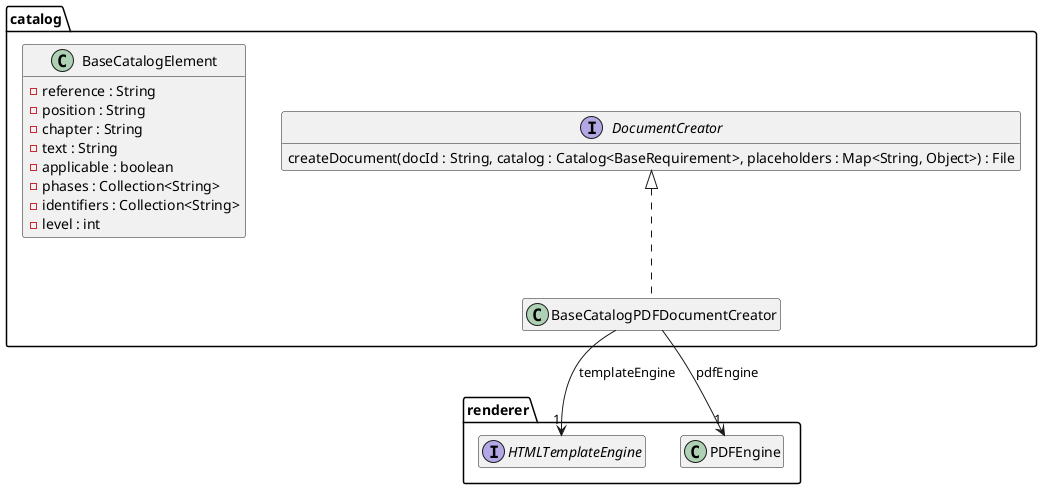 @startuml Ebene3.png
hide empty members

package renderer {
    interface HTMLTemplateEngine
    class PDFEngine
}

package catalog {

    interface DocumentCreator {
        createDocument(docId : String, catalog : Catalog<BaseRequirement>, placeholders : Map<String, Object>) : File
    }

    class BaseCatalogElement {
        -reference : String
        -position : String
        -chapter : String
        -text : String
        -applicable : boolean
        -phases : Collection<String>
        -identifiers : Collection<String>
        -level : int
    }

    class BaseCatalogPDFDocumentCreator {
    }
    DocumentCreator <|.. BaseCatalogPDFDocumentCreator
    BaseCatalogPDFDocumentCreator --> "1" HTMLTemplateEngine : templateEngine
    BaseCatalogPDFDocumentCreator --> "1" PDFEngine : pdfEngine

}
@enduml

